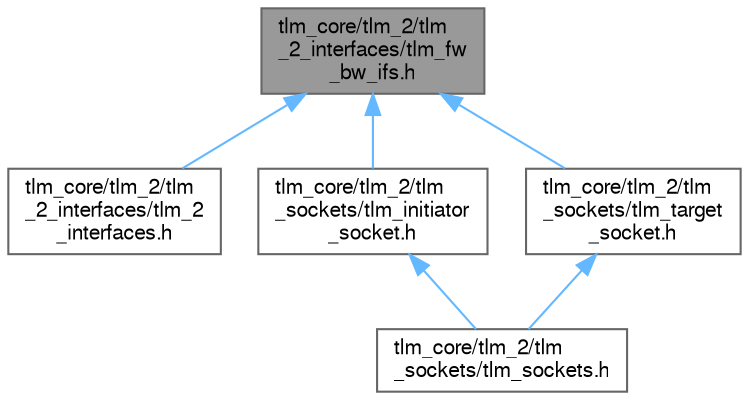 digraph "tlm_core/tlm_2/tlm_2_interfaces/tlm_fw_bw_ifs.h"
{
 // LATEX_PDF_SIZE
  bgcolor="transparent";
  edge [fontname=FreeSans,fontsize=10,labelfontname=FreeSans,labelfontsize=10];
  node [fontname=FreeSans,fontsize=10,shape=box,height=0.2,width=0.4];
  Node1 [id="Node000001",label="tlm_core/tlm_2/tlm\l_2_interfaces/tlm_fw\l_bw_ifs.h",height=0.2,width=0.4,color="gray40", fillcolor="grey60", style="filled", fontcolor="black",tooltip=" "];
  Node1 -> Node2 [id="edge1_Node000001_Node000002",dir="back",color="steelblue1",style="solid",tooltip=" "];
  Node2 [id="Node000002",label="tlm_core/tlm_2/tlm\l_2_interfaces/tlm_2\l_interfaces.h",height=0.2,width=0.4,color="grey40", fillcolor="white", style="filled",URL="$a00053.html",tooltip=" "];
  Node1 -> Node3 [id="edge2_Node000001_Node000003",dir="back",color="steelblue1",style="solid",tooltip=" "];
  Node3 [id="Node000003",label="tlm_core/tlm_2/tlm\l_sockets/tlm_initiator\l_socket.h",height=0.2,width=0.4,color="grey40", fillcolor="white", style="filled",URL="$a00047.html",tooltip=" "];
  Node3 -> Node4 [id="edge3_Node000003_Node000004",dir="back",color="steelblue1",style="solid",tooltip=" "];
  Node4 [id="Node000004",label="tlm_core/tlm_2/tlm\l_sockets/tlm_sockets.h",height=0.2,width=0.4,color="grey40", fillcolor="white", style="filled",URL="$a00044.html",tooltip=" "];
  Node1 -> Node5 [id="edge4_Node000001_Node000005",dir="back",color="steelblue1",style="solid",tooltip=" "];
  Node5 [id="Node000005",label="tlm_core/tlm_2/tlm\l_sockets/tlm_target\l_socket.h",height=0.2,width=0.4,color="grey40", fillcolor="white", style="filled",URL="$a00038.html",tooltip=" "];
  Node5 -> Node4 [id="edge5_Node000005_Node000004",dir="back",color="steelblue1",style="solid",tooltip=" "];
}
